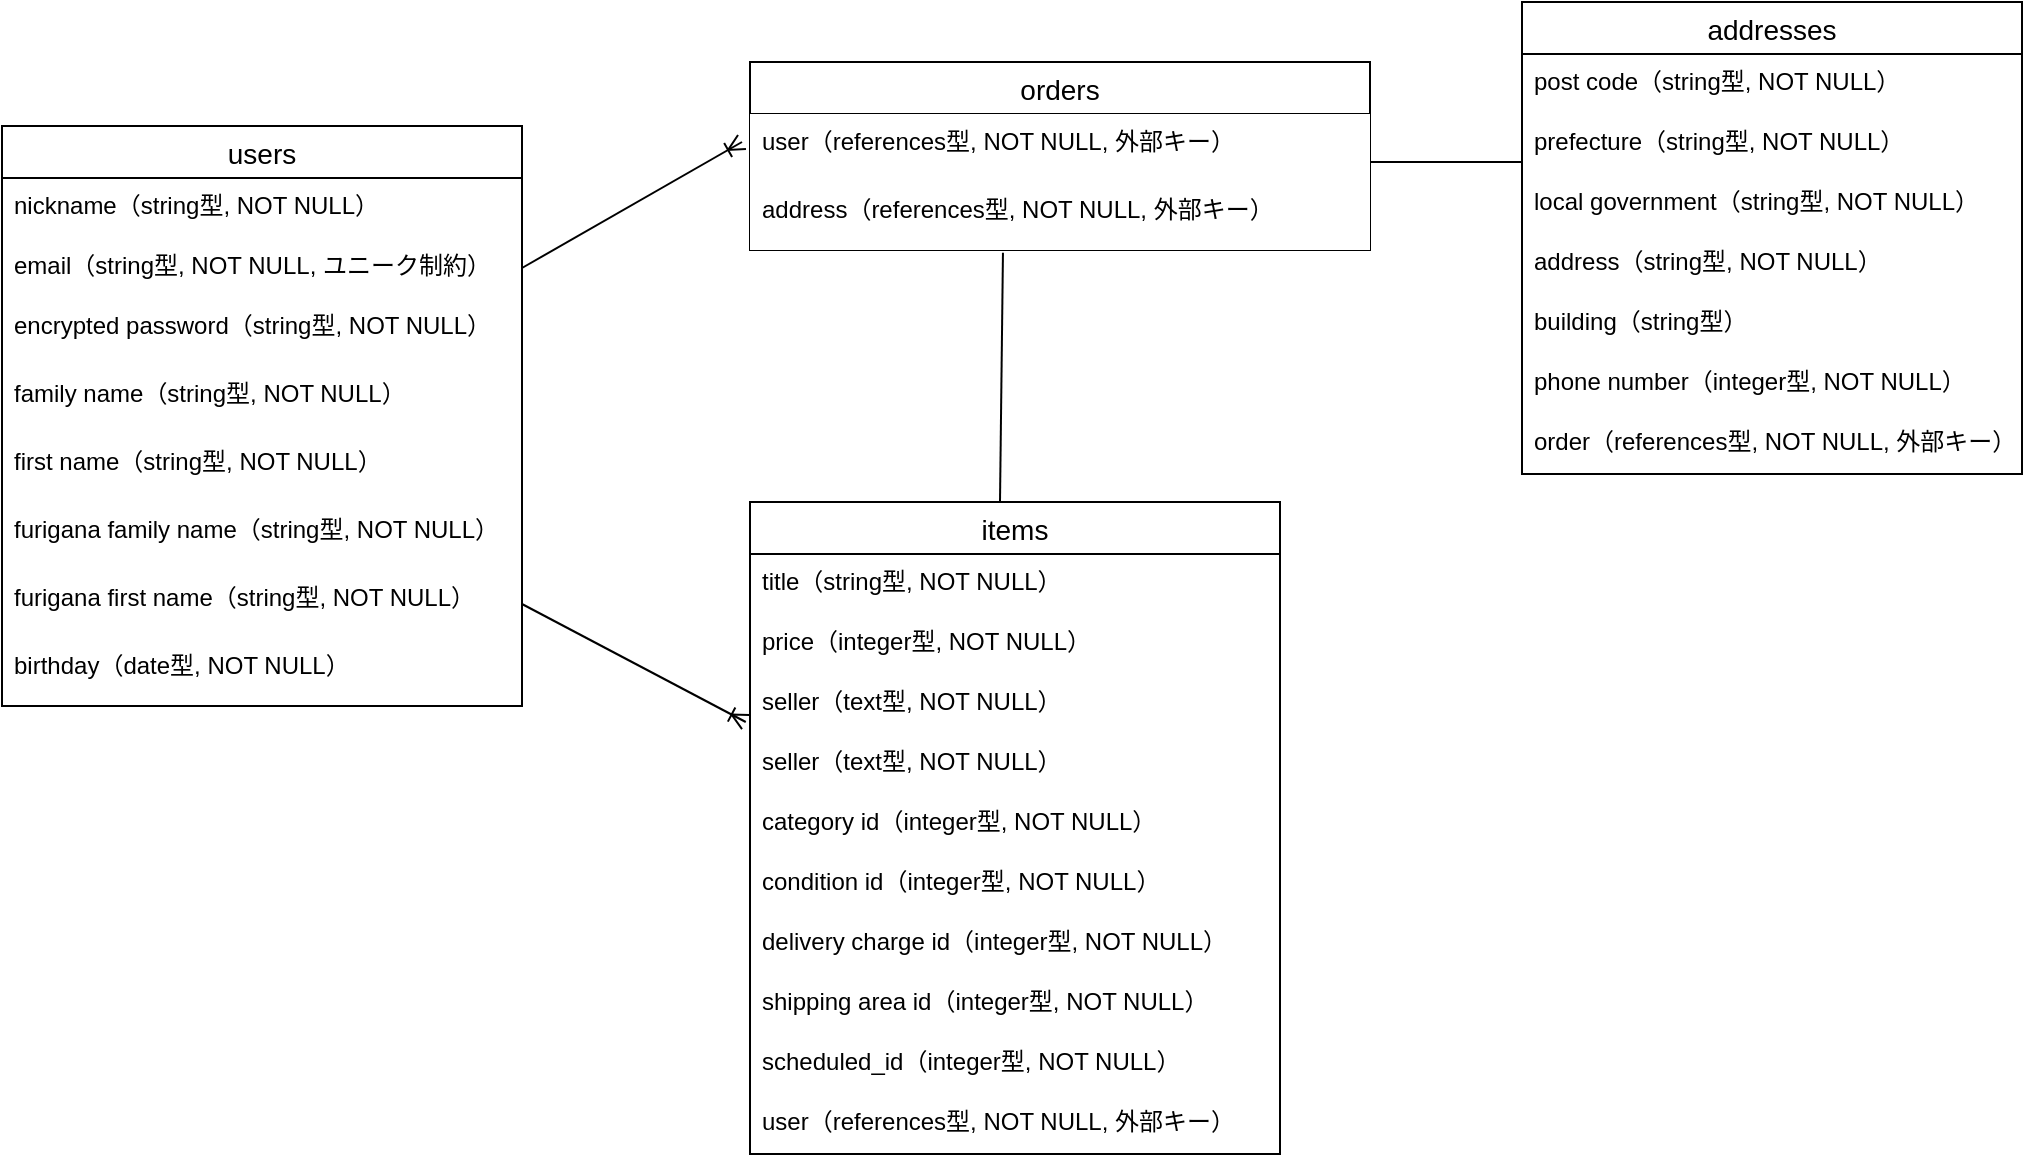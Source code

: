 <mxfile>
    <diagram id="vrPrJxj6YG9mpGocyYx_" name="ページ1">
        <mxGraphModel dx="567" dy="520" grid="1" gridSize="10" guides="1" tooltips="1" connect="1" arrows="1" fold="1" page="1" pageScale="1" pageWidth="2339" pageHeight="3300" math="0" shadow="0">
            <root>
                <mxCell id="0"/>
                <mxCell id="1" parent="0"/>
                <mxCell id="2" value="users" style="swimlane;fontStyle=0;childLayout=stackLayout;horizontal=1;startSize=26;horizontalStack=0;resizeParent=1;resizeParentMax=0;resizeLast=0;collapsible=1;marginBottom=0;align=center;fontSize=14;" parent="1" vertex="1">
                    <mxGeometry x="40" y="462" width="260" height="290" as="geometry"/>
                </mxCell>
                <mxCell id="3" value="nickname（string型, NOT NULL） " style="text;strokeColor=none;fillColor=none;spacingLeft=4;spacingRight=4;overflow=hidden;rotatable=0;points=[[0,0.5],[1,0.5]];portConstraint=eastwest;fontSize=12;" parent="2" vertex="1">
                    <mxGeometry y="26" width="260" height="30" as="geometry"/>
                </mxCell>
                <mxCell id="4" value="email（string型, NOT NULL, ユニーク制約）" style="text;strokeColor=none;fillColor=none;spacingLeft=4;spacingRight=4;overflow=hidden;rotatable=0;points=[[0,0.5],[1,0.5]];portConstraint=eastwest;fontSize=12;" parent="2" vertex="1">
                    <mxGeometry y="56" width="260" height="30" as="geometry"/>
                </mxCell>
                <mxCell id="5" value="encrypted password（string型, NOT NULL）" style="text;strokeColor=none;fillColor=none;spacingLeft=4;spacingRight=4;overflow=hidden;rotatable=0;points=[[0,0.5],[1,0.5]];portConstraint=eastwest;fontSize=12;" parent="2" vertex="1">
                    <mxGeometry y="86" width="260" height="34" as="geometry"/>
                </mxCell>
                <mxCell id="6" value="family name（string型, NOT NULL）" style="text;strokeColor=none;fillColor=none;spacingLeft=4;spacingRight=4;overflow=hidden;rotatable=0;points=[[0,0.5],[1,0.5]];portConstraint=eastwest;fontSize=12;" parent="2" vertex="1">
                    <mxGeometry y="120" width="260" height="34" as="geometry"/>
                </mxCell>
                <mxCell id="177" value="first name（string型, NOT NULL）" style="text;strokeColor=none;fillColor=none;spacingLeft=4;spacingRight=4;overflow=hidden;rotatable=0;points=[[0,0.5],[1,0.5]];portConstraint=eastwest;fontSize=12;" parent="2" vertex="1">
                    <mxGeometry y="154" width="260" height="34" as="geometry"/>
                </mxCell>
                <mxCell id="176" value="furigana family name（string型, NOT NULL）" style="text;strokeColor=none;fillColor=none;spacingLeft=4;spacingRight=4;overflow=hidden;rotatable=0;points=[[0,0.5],[1,0.5]];portConstraint=eastwest;fontSize=12;" parent="2" vertex="1">
                    <mxGeometry y="188" width="260" height="34" as="geometry"/>
                </mxCell>
                <mxCell id="175" value="furigana first name（string型, NOT NULL）" style="text;strokeColor=none;fillColor=none;spacingLeft=4;spacingRight=4;overflow=hidden;rotatable=0;points=[[0,0.5],[1,0.5]];portConstraint=eastwest;fontSize=12;" parent="2" vertex="1">
                    <mxGeometry y="222" width="260" height="34" as="geometry"/>
                </mxCell>
                <mxCell id="8" value="birthday（date型, NOT NULL）" style="text;strokeColor=none;fillColor=none;spacingLeft=4;spacingRight=4;overflow=hidden;rotatable=0;points=[[0,0.5],[1,0.5]];portConstraint=eastwest;fontSize=12;" parent="2" vertex="1">
                    <mxGeometry y="256" width="260" height="34" as="geometry"/>
                </mxCell>
                <mxCell id="22" value="items" style="swimlane;fontStyle=0;childLayout=stackLayout;horizontal=1;startSize=26;horizontalStack=0;resizeParent=1;resizeParentMax=0;resizeLast=0;collapsible=1;marginBottom=0;align=center;fontSize=14;" parent="1" vertex="1">
                    <mxGeometry x="414" y="650" width="265" height="326" as="geometry"/>
                </mxCell>
                <mxCell id="23" value="title（string型, NOT NULL）" style="text;strokeColor=none;fillColor=none;spacingLeft=4;spacingRight=4;overflow=hidden;rotatable=0;points=[[0,0.5],[1,0.5]];portConstraint=eastwest;fontSize=12;" parent="22" vertex="1">
                    <mxGeometry y="26" width="265" height="30" as="geometry"/>
                </mxCell>
                <mxCell id="27" value="price（integer型, NOT NULL）" style="text;strokeColor=none;fillColor=none;spacingLeft=4;spacingRight=4;overflow=hidden;rotatable=0;points=[[0,0.5],[1,0.5]];portConstraint=eastwest;fontSize=12;" parent="22" vertex="1">
                    <mxGeometry y="56" width="265" height="30" as="geometry"/>
                </mxCell>
                <mxCell id="24" value="seller（text型, NOT NULL）" style="text;strokeColor=none;fillColor=none;spacingLeft=4;spacingRight=4;overflow=hidden;rotatable=0;points=[[0,0.5],[1,0.5]];portConstraint=eastwest;fontSize=12;" parent="22" vertex="1">
                    <mxGeometry y="86" width="265" height="30" as="geometry"/>
                </mxCell>
                <mxCell id="179" value="seller（text型, NOT NULL）" style="text;strokeColor=none;fillColor=none;spacingLeft=4;spacingRight=4;overflow=hidden;rotatable=0;points=[[0,0.5],[1,0.5]];portConstraint=eastwest;fontSize=12;" parent="22" vertex="1">
                    <mxGeometry y="116" width="265" height="30" as="geometry"/>
                </mxCell>
                <mxCell id="25" value="category id（integer型, NOT NULL）" style="text;strokeColor=none;fillColor=none;spacingLeft=4;spacingRight=4;overflow=hidden;rotatable=0;points=[[0,0.5],[1,0.5]];portConstraint=eastwest;fontSize=12;" parent="22" vertex="1">
                    <mxGeometry y="146" width="265" height="30" as="geometry"/>
                </mxCell>
                <mxCell id="26" value="condition id（integer型, NOT NULL）" style="text;strokeColor=none;fillColor=none;spacingLeft=4;spacingRight=4;overflow=hidden;rotatable=0;points=[[0,0.5],[1,0.5]];portConstraint=eastwest;fontSize=12;" parent="22" vertex="1">
                    <mxGeometry y="176" width="265" height="30" as="geometry"/>
                </mxCell>
                <mxCell id="33" value="delivery charge id（integer型, NOT NULL）" style="text;strokeColor=none;fillColor=none;spacingLeft=4;spacingRight=4;overflow=hidden;rotatable=0;points=[[0,0.5],[1,0.5]];portConstraint=eastwest;fontSize=12;" parent="22" vertex="1">
                    <mxGeometry y="206" width="265" height="30" as="geometry"/>
                </mxCell>
                <mxCell id="34" value="shipping area id（integer型, NOT NULL）" style="text;strokeColor=none;fillColor=none;spacingLeft=4;spacingRight=4;overflow=hidden;rotatable=0;points=[[0,0.5],[1,0.5]];portConstraint=eastwest;fontSize=12;" parent="22" vertex="1">
                    <mxGeometry y="236" width="265" height="30" as="geometry"/>
                </mxCell>
                <mxCell id="35" value="scheduled_id（integer型, NOT NULL）" style="text;strokeColor=none;fillColor=none;spacingLeft=4;spacingRight=4;overflow=hidden;rotatable=0;points=[[0,0.5],[1,0.5]];portConstraint=eastwest;fontSize=12;" parent="22" vertex="1">
                    <mxGeometry y="266" width="265" height="30" as="geometry"/>
                </mxCell>
                <mxCell id="38" value="user（references型, NOT NULL, 外部キー）" style="text;strokeColor=none;fillColor=none;spacingLeft=4;spacingRight=4;overflow=hidden;rotatable=0;points=[[0,0.5],[1,0.5]];portConstraint=eastwest;fontSize=12;" parent="22" vertex="1">
                    <mxGeometry y="296" width="265" height="30" as="geometry"/>
                </mxCell>
                <mxCell id="36" value="" style="fontSize=12;html=1;endArrow=ERoneToMany;entryX=-0.008;entryY=0.8;entryDx=0;entryDy=0;entryPerimeter=0;endFill=0;exitX=1;exitY=0.5;exitDx=0;exitDy=0;" parent="1" source="175" target="24" edge="1">
                    <mxGeometry width="100" height="100" relative="1" as="geometry">
                        <mxPoint x="370" y="630" as="sourcePoint"/>
                        <mxPoint x="405" y="578" as="targetPoint"/>
                    </mxGeometry>
                </mxCell>
                <mxCell id="46" value="orders" style="swimlane;fontStyle=0;childLayout=stackLayout;horizontal=1;startSize=26;horizontalStack=0;resizeParent=1;resizeParentMax=0;resizeLast=0;collapsible=1;marginBottom=0;align=center;fontSize=14;" parent="1" vertex="1">
                    <mxGeometry x="414" y="430" width="310" height="94" as="geometry"/>
                </mxCell>
                <object label="user（references型, NOT NULL, 外部キー）" id="76">
                    <mxCell style="text;strokeColor=none;fillColor=default;spacingLeft=4;spacingRight=4;overflow=hidden;rotatable=0;points=[[0,0.5],[1,0.5]];portConstraint=eastwest;fontSize=12;" parent="46" vertex="1">
                        <mxGeometry y="26" width="310" height="34" as="geometry"/>
                    </mxCell>
                </object>
                <object label="address（references型, NOT NULL, 外部キー）" id="77">
                    <mxCell style="text;strokeColor=none;fillColor=default;spacingLeft=4;spacingRight=4;overflow=hidden;rotatable=0;points=[[0,0.5],[1,0.5]];portConstraint=eastwest;fontSize=12;" parent="46" vertex="1">
                        <mxGeometry y="60" width="310" height="34" as="geometry"/>
                    </mxCell>
                </object>
                <mxCell id="78" value="" style="fontSize=12;html=1;endArrow=ERoneToMany;exitX=1;exitY=0.5;exitDx=0;exitDy=0;" parent="1" source="4" edge="1">
                    <mxGeometry width="100" height="100" relative="1" as="geometry">
                        <mxPoint x="305" y="510" as="sourcePoint"/>
                        <mxPoint x="410" y="470" as="targetPoint"/>
                    </mxGeometry>
                </mxCell>
                <mxCell id="145" value="" style="endArrow=none;html=1;rounded=0;entryX=0.408;entryY=1.039;entryDx=0;entryDy=0;entryPerimeter=0;" parent="1" target="77" edge="1">
                    <mxGeometry relative="1" as="geometry">
                        <mxPoint x="539" y="650" as="sourcePoint"/>
                        <mxPoint x="539" y="530" as="targetPoint"/>
                        <Array as="points"/>
                    </mxGeometry>
                </mxCell>
                <mxCell id="146" value="addresses" style="swimlane;fontStyle=0;childLayout=stackLayout;horizontal=1;startSize=26;horizontalStack=0;resizeParent=1;resizeParentMax=0;resizeLast=0;collapsible=1;marginBottom=0;align=center;fontSize=14;strokeWidth=1;fillColor=default;" parent="1" vertex="1">
                    <mxGeometry x="800" y="400" width="250" height="236" as="geometry"/>
                </mxCell>
                <mxCell id="149" value="post code（string型, NOT NULL）" style="text;strokeColor=none;fillColor=none;spacingLeft=4;spacingRight=4;overflow=hidden;rotatable=0;points=[[0,0.5],[1,0.5]];portConstraint=eastwest;fontSize=12;" parent="146" vertex="1">
                    <mxGeometry y="26" width="250" height="30" as="geometry"/>
                </mxCell>
                <mxCell id="151" value="prefecture（string型, NOT NULL）" style="text;strokeColor=none;fillColor=none;spacingLeft=4;spacingRight=4;overflow=hidden;rotatable=0;points=[[0,0.5],[1,0.5]];portConstraint=eastwest;fontSize=12;" parent="146" vertex="1">
                    <mxGeometry y="56" width="250" height="30" as="geometry"/>
                </mxCell>
                <mxCell id="152" value="local government（string型, NOT NULL）" style="text;strokeColor=none;fillColor=none;spacingLeft=4;spacingRight=4;overflow=hidden;rotatable=0;points=[[0,0.5],[1,0.5]];portConstraint=eastwest;fontSize=12;" parent="146" vertex="1">
                    <mxGeometry y="86" width="250" height="30" as="geometry"/>
                </mxCell>
                <mxCell id="153" value="address（string型, NOT NULL）" style="text;strokeColor=none;fillColor=none;spacingLeft=4;spacingRight=4;overflow=hidden;rotatable=0;points=[[0,0.5],[1,0.5]];portConstraint=eastwest;fontSize=12;" parent="146" vertex="1">
                    <mxGeometry y="116" width="250" height="30" as="geometry"/>
                </mxCell>
                <mxCell id="154" value="building（string型）" style="text;strokeColor=none;fillColor=none;spacingLeft=4;spacingRight=4;overflow=hidden;rotatable=0;points=[[0,0.5],[1,0.5]];portConstraint=eastwest;fontSize=12;" parent="146" vertex="1">
                    <mxGeometry y="146" width="250" height="30" as="geometry"/>
                </mxCell>
                <mxCell id="155" value="phone number（integer型, NOT NULL）" style="text;strokeColor=none;fillColor=none;spacingLeft=4;spacingRight=4;overflow=hidden;rotatable=0;points=[[0,0.5],[1,0.5]];portConstraint=eastwest;fontSize=12;" parent="146" vertex="1">
                    <mxGeometry y="176" width="250" height="30" as="geometry"/>
                </mxCell>
                <mxCell id="148" value="order（references型, NOT NULL, 外部キー）" style="text;strokeColor=none;fillColor=none;spacingLeft=4;spacingRight=4;overflow=hidden;rotatable=0;points=[[0,0.5],[1,0.5]];portConstraint=eastwest;fontSize=12;" parent="146" vertex="1">
                    <mxGeometry y="206" width="250" height="30" as="geometry"/>
                </mxCell>
                <mxCell id="157" value="" style="endArrow=none;html=1;rounded=0;" parent="1" edge="1">
                    <mxGeometry relative="1" as="geometry">
                        <mxPoint x="724" y="480" as="sourcePoint"/>
                        <mxPoint x="800" y="480" as="targetPoint"/>
                    </mxGeometry>
                </mxCell>
            </root>
        </mxGraphModel>
    </diagram>
</mxfile>